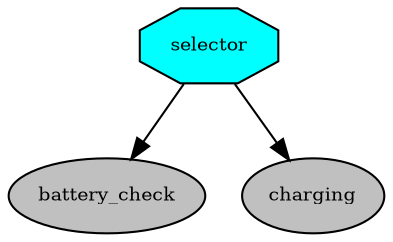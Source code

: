 digraph pastafarianism {
ordering=out;
graph [fontname="times-roman"];
node [fontname="times-roman"];
edge [fontname="times-roman"];
selector [fillcolor=cyan, fontcolor=black, fontsize=9, label=selector, shape=octagon, style=filled];
battery_check [fillcolor=gray, fontcolor=black, fontsize=9, label=battery_check, shape=ellipse, style=filled];
selector -> battery_check;
charging [fillcolor=gray, fontcolor=black, fontsize=9, label=charging, shape=ellipse, style=filled];
selector -> charging;
}
